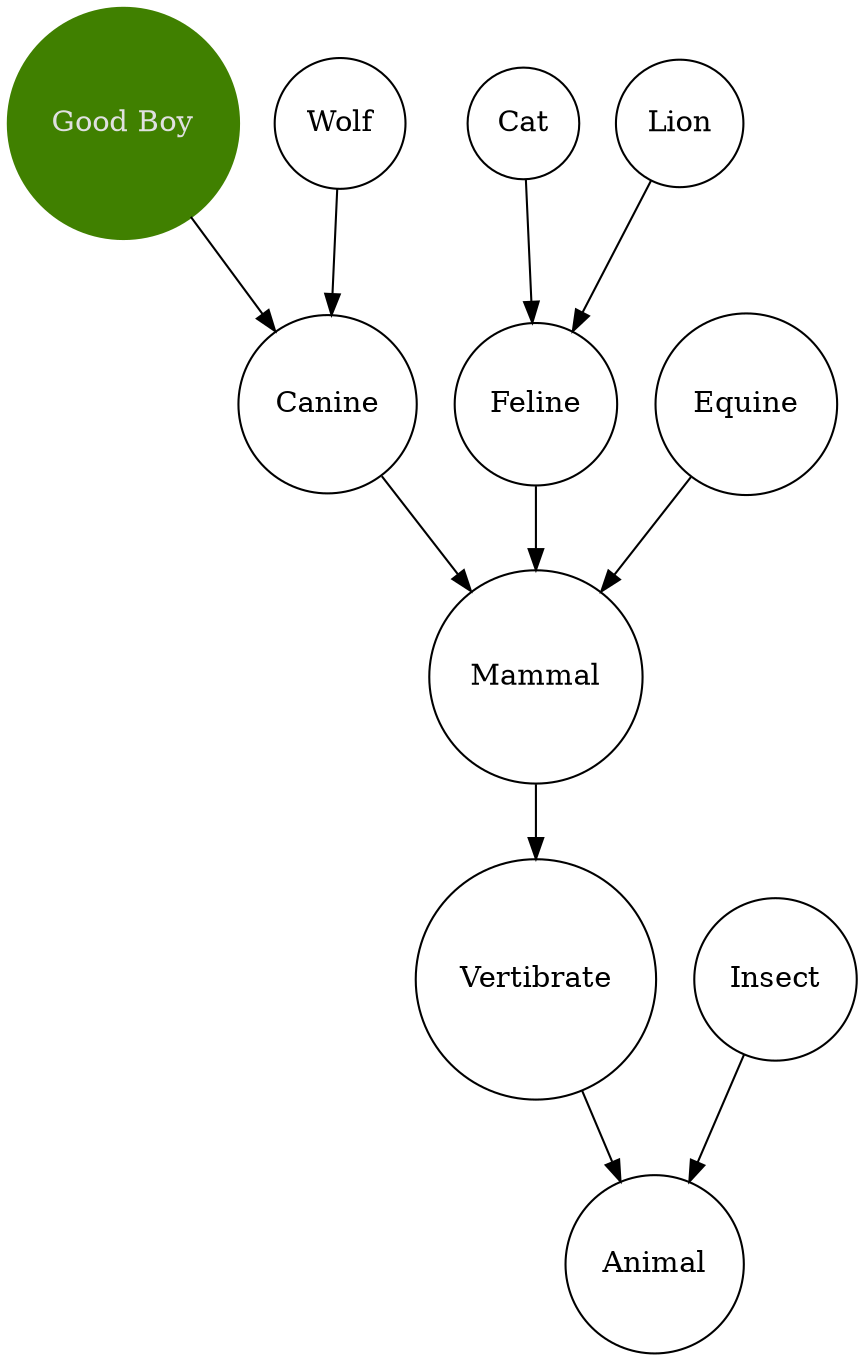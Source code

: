 digraph Life {
    // hello
    node [shape = circle]
    Dog [label = "Good Boy", style = filled, color = "#408000", fontcolor = "#E0E0E0"]
    Dog -> Canine;
    Canine -> Mammal;
    Mammal -> Vertibrate;
    Vertibrate -> Animal;
    Cat -> Feline;
    Feline -> Mammal;
    /* comment */
    # also
    Equine -> Mammal;
    Wolf -> Canine;
    Lion -> Feline;
    Insect -> Animal;
}